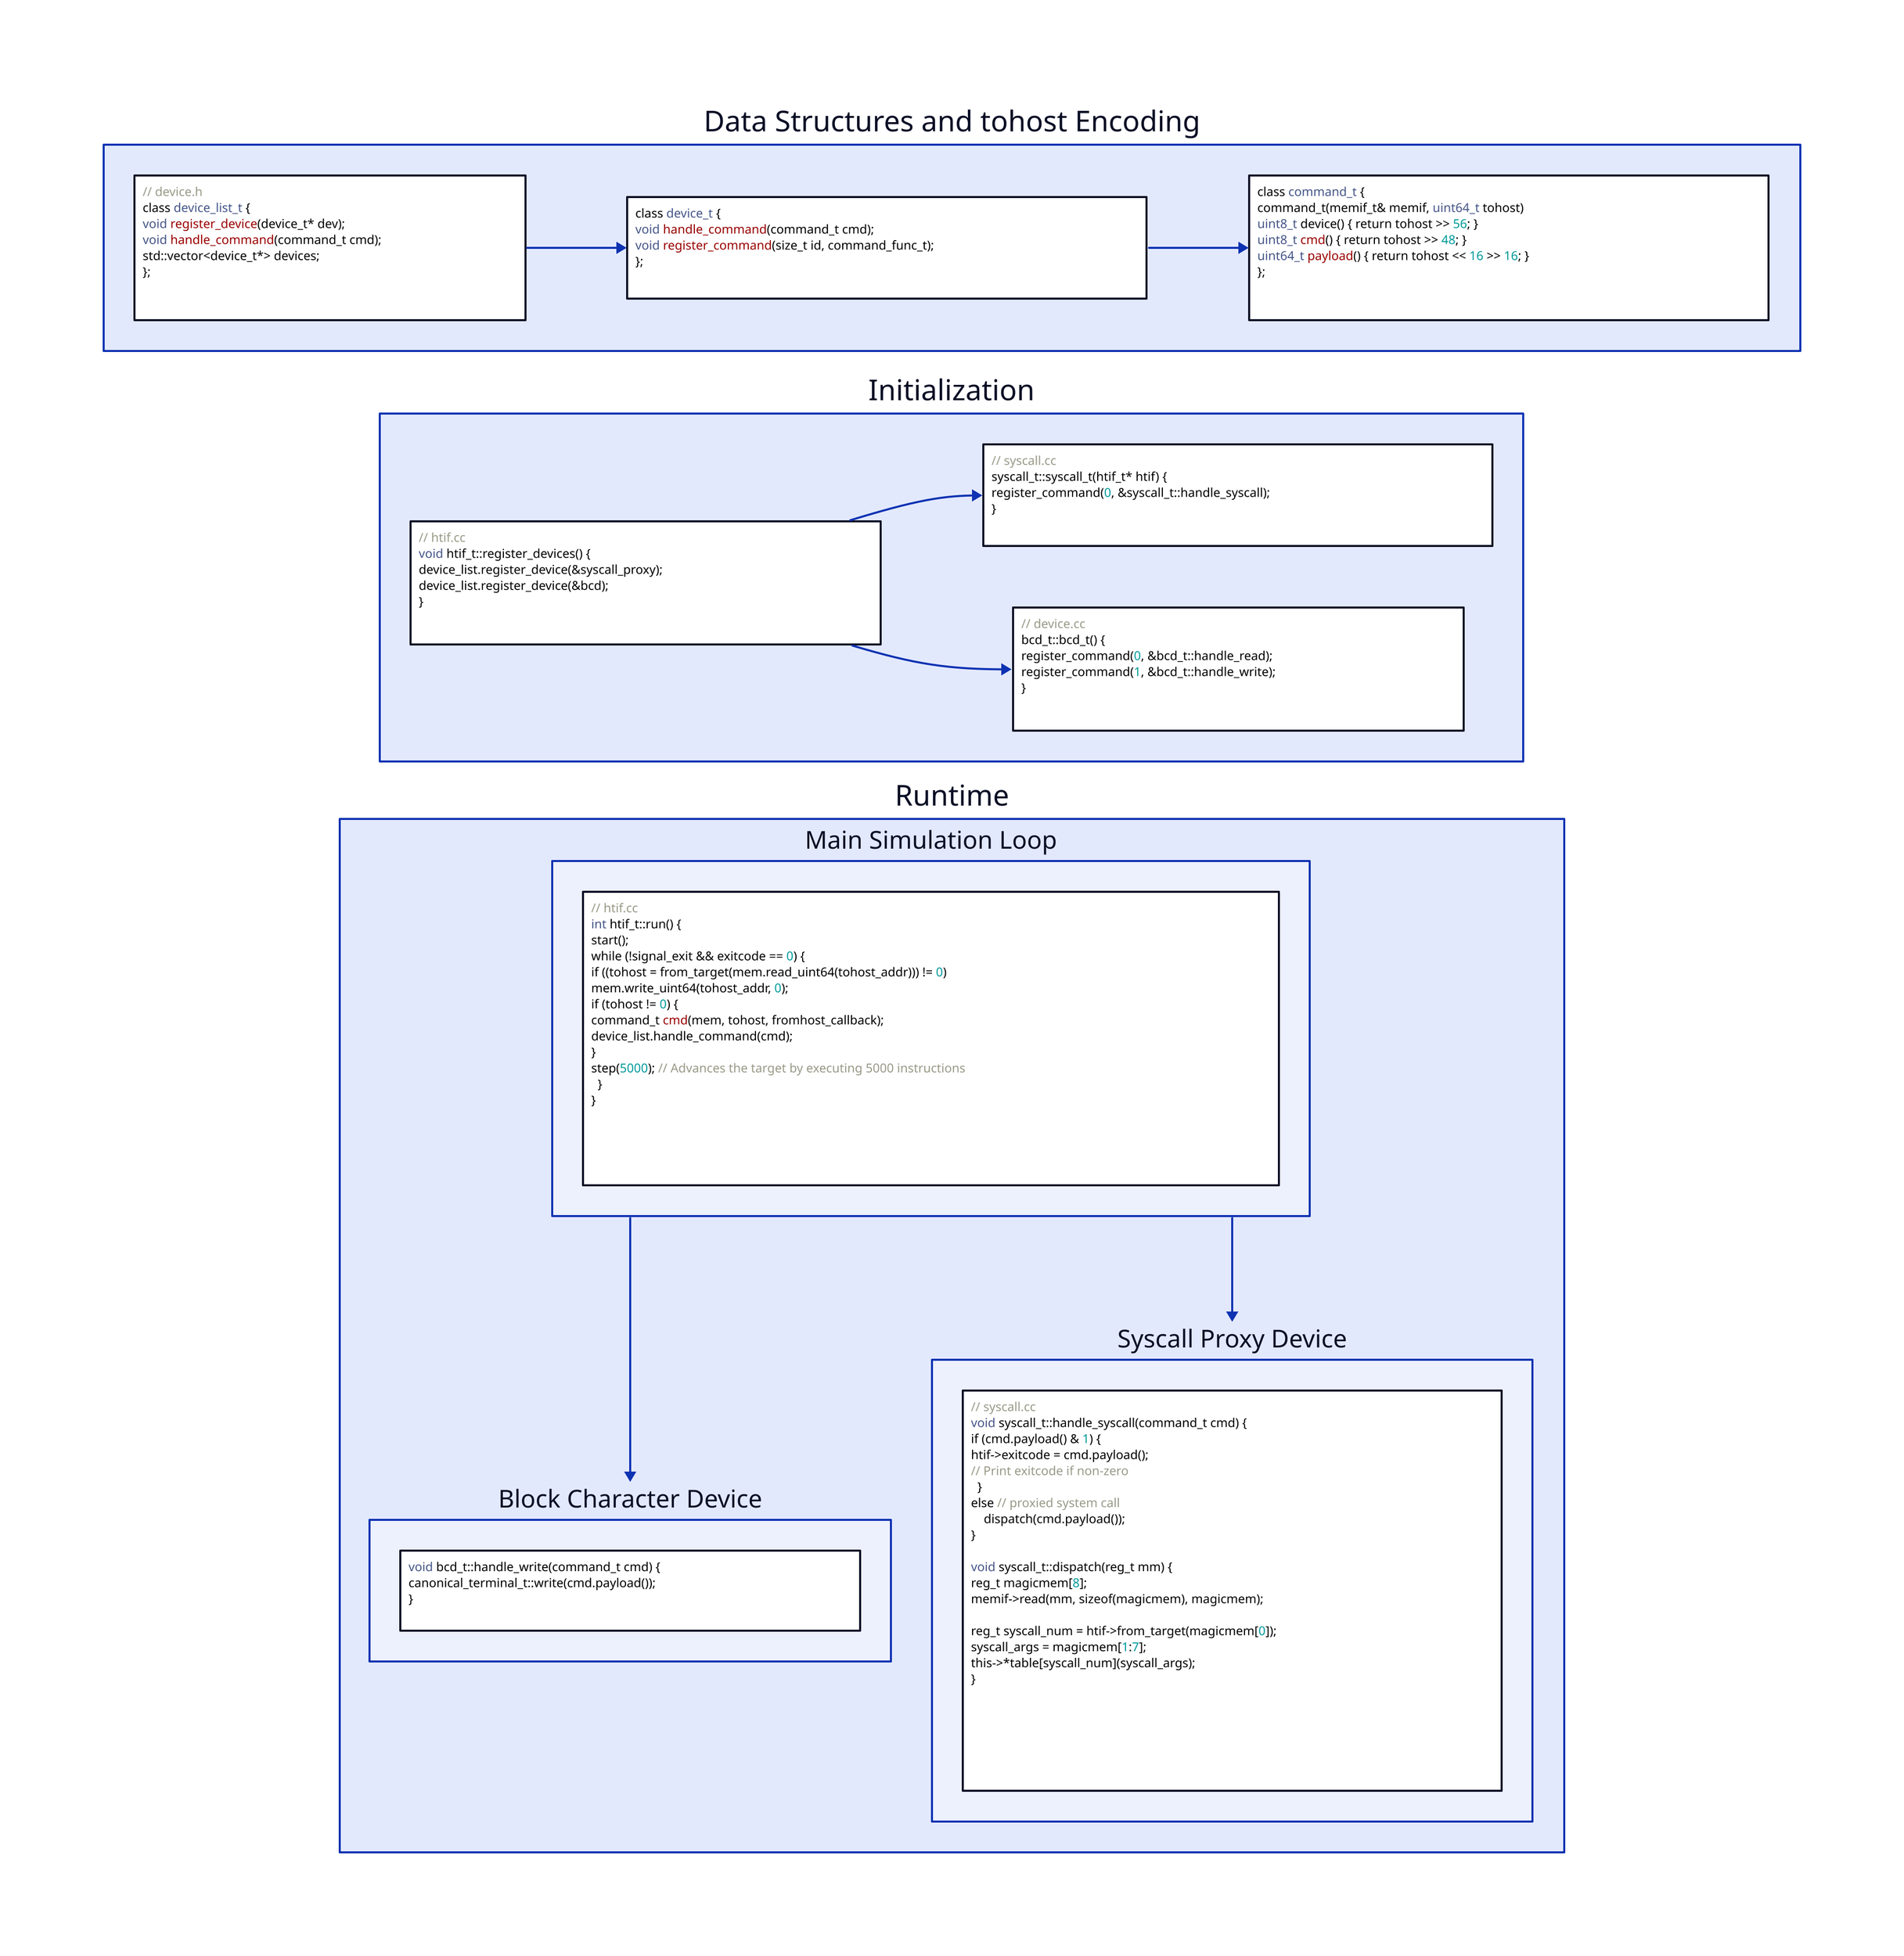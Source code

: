 direction: right

ds: Data Structures and tohost Encoding {
  device_list: |cpp
// device.h
class device_list_t {
  void register_device(device_t* dev);
  void handle_command(command_t cmd);
  std::vector<device_t*> devices;
};|

  device: |cpp
class device_t {
  void handle_command(command_t cmd);
  void register_command(size_t id, command_func_t);
};|

  command: |cpp
class command_t {
  command_t(memif_t& memif, uint64_t tohost)
  uint8_t device() { return tohost >> 56; }
  uint8_t cmd() { return tohost >> 48; }
  uint64_t payload() { return tohost << 16 >> 16; }
};|
  device_list -> device
  device -> command
  near: top-center
  direction: right
}

init: Initialization {
  register_dev: |cpp
// htif.cc
void htif_t::register_devices() {
  device_list.register_device(&syscall_proxy);
  device_list.register_device(&bcd);
}|

  syscall_cmd: |cpp
// syscall.cc
syscall_t::syscall_t(htif_t* htif) {
  register_command(0, &syscall_t::handle_syscall);
}|

  bcd_cmd: |cpp
// device.cc
bcd_t::bcd_t() {
  register_command(0, &bcd_t::handle_read);
  register_command(1, &bcd_t::handle_write);
}|
  register_dev -> syscall_cmd
  register_dev -> bcd_cmd
}

runtime: Runtime {
  main_loop: Main Simulation Loop {
    loop: |cpp
      // htif.cc
      int htif_t::run() {
        start();
        while (!signal_exit && exitcode == 0) {
          if ((tohost = from_target(mem.read_uint64(tohost_addr))) != 0)
            mem.write_uint64(tohost_addr, 0);
          if (tohost != 0) {
            command_t cmd(mem, tohost, fromhost_callback);
            device_list.handle_command(cmd);
          }
          step(5000); // Advances the target by executing 5000 instructions
        }
      }|
  }
  bcd_dispatch: Block Character Device {
    dispatch: |cpp
    void bcd_t::handle_write(command_t cmd) {
      canonical_terminal_t::write(cmd.payload());
    }|
  }
  syscall_dispatch: Syscall Proxy Device {
    dispatch: |cpp
      // syscall.cc
      void syscall_t::handle_syscall(command_t cmd) {
        if (cmd.payload() & 1) {
          htif->exitcode = cmd.payload();
          // Print exitcode if non-zero
        }
        else // proxied system call
          dispatch(cmd.payload());
      }

      void syscall_t::dispatch(reg_t mm) {
        reg_t magicmem[8];
        memif->read(mm, sizeof(magicmem), magicmem);

        reg_t syscall_num = htif->from_target(magicmem[0]);
        syscall_args = magicmem[1:7];
        this->*table[syscall_num](syscall_args);
      }|
  }
  main_loop -> bcd_dispatch
  main_loop -> syscall_dispatch
  near: bottom-center
  direction: down
}
